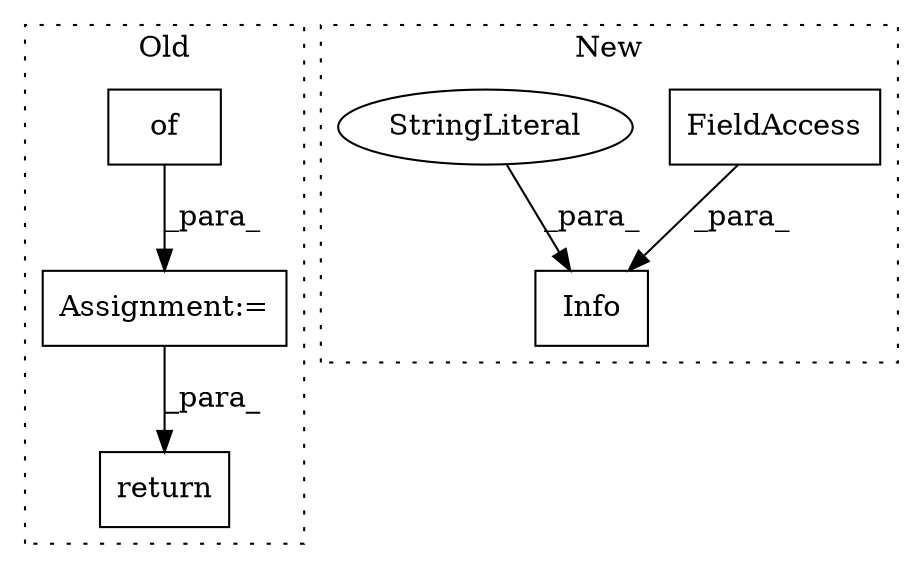 digraph G {
subgraph cluster0 {
1 [label="of" a="32" s="4305" l="4" shape="box"];
5 [label="Assignment:=" a="7" s="4300" l="1" shape="box"];
6 [label="return" a="41" s="4705" l="7" shape="box"];
label = "Old";
style="dotted";
}
subgraph cluster1 {
2 [label="Info" a="32" s="2821,2853" l="5,1" shape="box"];
3 [label="FieldAccess" a="22" s="2841" l="12" shape="box"];
4 [label="StringLiteral" a="45" s="2826" l="14" shape="ellipse"];
label = "New";
style="dotted";
}
1 -> 5 [label="_para_"];
3 -> 2 [label="_para_"];
4 -> 2 [label="_para_"];
5 -> 6 [label="_para_"];
}